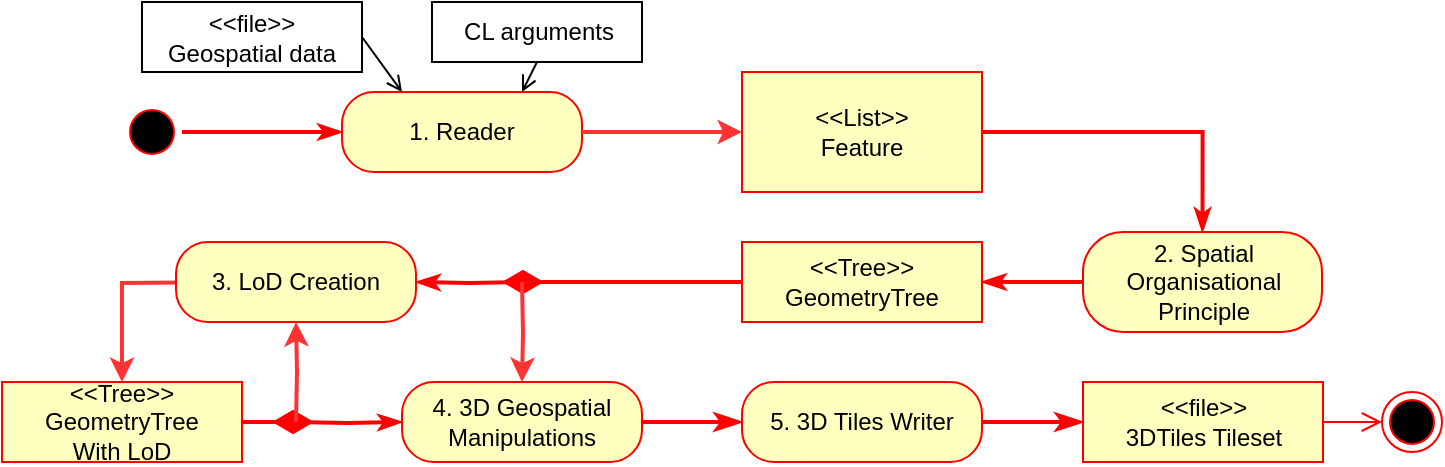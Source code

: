 <mxfile version="17.4.6" type="device"><diagram id="p1dnnpdLJhrgbP0uojZY" name="Page-2"><mxGraphModel dx="1422" dy="744" grid="1" gridSize="10" guides="1" tooltips="1" connect="1" arrows="1" fold="1" page="1" pageScale="1" pageWidth="827" pageHeight="1169" math="0" shadow="0"><root><mxCell id="0"/><mxCell id="1" parent="0"/><mxCell id="6Mg_r0clo02zgDkviJk0-2" style="edgeStyle=orthogonalEdgeStyle;html=1;labelBackgroundColor=none;endArrow=classicThin;endSize=6;strokeColor=#ff0000;fontFamily=Verdana;fontSize=12;align=left;strokeWidth=2;endFill=1;entryX=0;entryY=0.5;entryDx=0;entryDy=0;" parent="1" source="6Mg_r0clo02zgDkviJk0-25" target="6Mg_r0clo02zgDkviJk0-23" edge="1"><mxGeometry relative="1" as="geometry"><mxPoint x="690" y="530" as="targetPoint"/></mxGeometry></mxCell><mxCell id="6Mg_r0clo02zgDkviJk0-3" value="&lt;font style=&quot;font-size: 12px&quot;&gt;4. 3D Geospatial Manipulations&lt;br&gt;&lt;/font&gt;" style="rounded=1;whiteSpace=wrap;html=1;arcSize=40;fontColor=#000000;fillColor=#ffffc0;strokeColor=#ff0000;" parent="1" vertex="1"><mxGeometry x="760" y="610" width="120" height="40" as="geometry"/></mxCell><mxCell id="6Mg_r0clo02zgDkviJk0-4" value="" style="edgeStyle=orthogonalEdgeStyle;html=1;verticalAlign=bottom;endArrow=classicThin;endSize=8;strokeColor=#ff0000;rounded=0;entryX=0;entryY=0.5;entryDx=0;entryDy=0;strokeWidth=2;endFill=1;" parent="1" source="6Mg_r0clo02zgDkviJk0-3" target="6Mg_r0clo02zgDkviJk0-103" edge="1"><mxGeometry relative="1" as="geometry"><mxPoint x="910" y="630" as="targetPoint"/></mxGeometry></mxCell><mxCell id="6Mg_r0clo02zgDkviJk0-7" value="&amp;lt;&amp;lt;Tree&amp;gt;&amp;gt;&lt;br&gt;GeometryTree" style="rounded=0;whiteSpace=wrap;html=1;arcSize=40;fontColor=#000000;fillColor=#ffffc0;strokeColor=#ff0000;" parent="1" vertex="1"><mxGeometry x="930" y="540" width="120" height="40" as="geometry"/></mxCell><mxCell id="6Mg_r0clo02zgDkviJk0-8" value="&amp;lt;&amp;lt;file&amp;gt;&amp;gt;&lt;br&gt;3DTiles Tileset" style="rounded=0;whiteSpace=wrap;html=1;arcSize=40;fontColor=#000000;fillColor=#ffffc0;strokeColor=#ff0000;" parent="1" vertex="1"><mxGeometry x="1100.5" y="610" width="120" height="40" as="geometry"/></mxCell><mxCell id="6Mg_r0clo02zgDkviJk0-9" value="" style="edgeStyle=orthogonalEdgeStyle;html=1;verticalAlign=bottom;endArrow=open;endSize=8;strokeColor=#ff0000;rounded=0;entryX=0;entryY=0.5;entryDx=0;entryDy=0;" parent="1" source="6Mg_r0clo02zgDkviJk0-8" target="6Mg_r0clo02zgDkviJk0-10" edge="1"><mxGeometry relative="1" as="geometry"><mxPoint x="1210.5" y="685" as="targetPoint"/></mxGeometry></mxCell><mxCell id="6Mg_r0clo02zgDkviJk0-10" value="" style="ellipse;html=1;shape=endState;fillColor=#000000;strokeColor=#ff0000;" parent="1" vertex="1"><mxGeometry x="1250" y="615" width="30" height="30" as="geometry"/></mxCell><mxCell id="6Mg_r0clo02zgDkviJk0-22" value="CL arguments" style="html=1;" parent="1" vertex="1"><mxGeometry x="775" y="420" width="105" height="30" as="geometry"/></mxCell><mxCell id="6Mg_r0clo02zgDkviJk0-23" value="1. Reader" style="rounded=1;whiteSpace=wrap;html=1;arcSize=40;fontColor=#000000;fillColor=#ffffc0;strokeColor=#ff0000;" parent="1" vertex="1"><mxGeometry x="730" y="465" width="120" height="40" as="geometry"/></mxCell><mxCell id="6Mg_r0clo02zgDkviJk0-24" value="" style="edgeStyle=orthogonalEdgeStyle;html=1;verticalAlign=bottom;endArrow=classicThin;endSize=6;strokeColor=#ff0000;rounded=0;exitX=1;exitY=0.5;exitDx=0;exitDy=0;startArrow=none;strokeWidth=2;endFill=1;entryX=0.5;entryY=0;entryDx=0;entryDy=0;" parent="1" source="6Mg_r0clo02zgDkviJk0-32" target="6Mg_r0clo02zgDkviJk0-40" edge="1"><mxGeometry relative="1" as="geometry"><mxPoint x="1230" y="490" as="targetPoint"/></mxGeometry></mxCell><mxCell id="6Mg_r0clo02zgDkviJk0-25" value="" style="ellipse;html=1;shape=startState;fillColor=#000000;strokeColor=#ff0000;rounded=1;shadow=0;comic=0;labelBackgroundColor=none;fontFamily=Verdana;fontSize=12;fontColor=#000000;align=center;direction=south;" parent="1" vertex="1"><mxGeometry x="620" y="470" width="30" height="30" as="geometry"/></mxCell><mxCell id="6Mg_r0clo02zgDkviJk0-27" value="" style="endArrow=open;html=1;rounded=0;exitX=0.5;exitY=1;exitDx=0;exitDy=0;entryX=0.75;entryY=0;entryDx=0;entryDy=0;endFill=0;" parent="1" source="6Mg_r0clo02zgDkviJk0-22" target="6Mg_r0clo02zgDkviJk0-23" edge="1"><mxGeometry width="50" height="50" relative="1" as="geometry"><mxPoint x="500" y="750" as="sourcePoint"/><mxPoint x="550" y="700" as="targetPoint"/></mxGeometry></mxCell><mxCell id="6Mg_r0clo02zgDkviJk0-31" value="&amp;lt;&amp;lt;file&amp;gt;&amp;gt;&lt;br&gt;Geospatial data" style="rounded=0;whiteSpace=wrap;html=1;strokeColor=default;fillColor=default;fontColor=default;arcSize=40;" parent="1" vertex="1"><mxGeometry x="630" y="420" width="110" height="35" as="geometry"/></mxCell><mxCell id="6Mg_r0clo02zgDkviJk0-32" value="&amp;lt;&amp;lt;List&amp;gt;&amp;gt;&lt;br&gt;Feature" style="rounded=0;whiteSpace=wrap;html=1;strokeColor=#ff0000;fillColor=#ffffc0;fontColor=#000000;arcSize=40;" parent="1" vertex="1"><mxGeometry x="930" y="455" width="120" height="60" as="geometry"/></mxCell><mxCell id="6Mg_r0clo02zgDkviJk0-39" style="edgeStyle=orthogonalEdgeStyle;rounded=0;orthogonalLoop=1;jettySize=auto;html=1;exitX=0;exitY=0.5;exitDx=0;exitDy=0;entryX=1;entryY=0.5;entryDx=0;entryDy=0;fillColor=#f8cecc;strokeColor=#ff0000;endArrow=classicThin;endFill=1;verticalAlign=bottom;endSize=6;startArrow=none;strokeWidth=2;" parent="1" source="6Mg_r0clo02zgDkviJk0-40" target="6Mg_r0clo02zgDkviJk0-7" edge="1"><mxGeometry relative="1" as="geometry"/></mxCell><mxCell id="6Mg_r0clo02zgDkviJk0-40" value="2. Spatial Organisational Principle" style="rounded=1;whiteSpace=wrap;html=1;arcSize=40;fontColor=#000000;fillColor=#ffffc0;strokeColor=#ff0000;" parent="1" vertex="1"><mxGeometry x="1100.5" y="535" width="119.5" height="50" as="geometry"/></mxCell><mxCell id="6Mg_r0clo02zgDkviJk0-64" style="edgeStyle=orthogonalEdgeStyle;rounded=0;orthogonalLoop=1;jettySize=auto;html=1;exitX=0;exitY=0.5;exitDx=0;exitDy=0;entryX=0.5;entryY=0;entryDx=0;entryDy=0;endArrow=classic;endFill=1;endSize=6;strokeColor=#FF3333;strokeWidth=2;" parent="1" target="6Mg_r0clo02zgDkviJk0-67" edge="1"><mxGeometry relative="1" as="geometry"><mxPoint x="681" y="560" as="sourcePoint"/></mxGeometry></mxCell><mxCell id="6Mg_r0clo02zgDkviJk0-65" value="3. LoD Creation" style="rounded=1;whiteSpace=wrap;html=1;arcSize=40;fontColor=#000000;fillColor=#ffffc0;strokeColor=#ff0000;" parent="1" vertex="1"><mxGeometry x="647" y="540" width="120" height="40" as="geometry"/></mxCell><mxCell id="6Mg_r0clo02zgDkviJk0-67" value="&amp;lt;&amp;lt;Tree&amp;gt;&amp;gt;&lt;br&gt;GeometryTree&lt;br&gt;With LoD" style="rounded=0;whiteSpace=wrap;html=1;arcSize=40;fontColor=#000000;fillColor=#ffffc0;strokeColor=#ff0000;" parent="1" vertex="1"><mxGeometry x="560" y="610" width="120" height="40" as="geometry"/></mxCell><mxCell id="6Mg_r0clo02zgDkviJk0-96" style="edgeStyle=orthogonalEdgeStyle;rounded=0;orthogonalLoop=1;jettySize=auto;html=1;entryX=1;entryY=0.5;entryDx=0;entryDy=0;fillColor=#f8cecc;strokeColor=#ff0000;endArrow=classicThin;endFill=1;verticalAlign=bottom;endSize=6;startArrow=none;strokeWidth=2;" parent="1" target="6Mg_r0clo02zgDkviJk0-65" edge="1"><mxGeometry relative="1" as="geometry"><mxPoint x="820" y="560" as="sourcePoint"/><mxPoint x="819.58" y="850" as="targetPoint"/></mxGeometry></mxCell><mxCell id="6Mg_r0clo02zgDkviJk0-97" style="edgeStyle=orthogonalEdgeStyle;rounded=0;orthogonalLoop=1;jettySize=auto;html=1;exitX=0;exitY=0.5;exitDx=0;exitDy=0;fillColor=#f8cecc;strokeColor=#ff0000;endArrow=diamondThin;endFill=1;verticalAlign=bottom;endSize=15;startArrow=none;strokeWidth=2;" parent="1" source="6Mg_r0clo02zgDkviJk0-7" edge="1"><mxGeometry relative="1" as="geometry"><mxPoint x="910" y="560" as="sourcePoint"/><mxPoint x="810" y="560" as="targetPoint"/></mxGeometry></mxCell><mxCell id="6Mg_r0clo02zgDkviJk0-98" style="edgeStyle=orthogonalEdgeStyle;rounded=0;orthogonalLoop=1;jettySize=auto;html=1;entryX=0;entryY=0.5;entryDx=0;entryDy=0;fillColor=#f8cecc;strokeColor=#ff0000;endArrow=classicThin;endFill=1;verticalAlign=bottom;endSize=6;startArrow=none;strokeWidth=2;" parent="1" target="6Mg_r0clo02zgDkviJk0-3" edge="1"><mxGeometry relative="1" as="geometry"><mxPoint x="706" y="630" as="sourcePoint"/><mxPoint x="786" y="630" as="targetPoint"/></mxGeometry></mxCell><mxCell id="6Mg_r0clo02zgDkviJk0-99" style="edgeStyle=orthogonalEdgeStyle;rounded=0;orthogonalLoop=1;jettySize=auto;html=1;exitX=1;exitY=0.5;exitDx=0;exitDy=0;fillColor=#f8cecc;strokeColor=#ff0000;endArrow=diamondThin;endFill=1;verticalAlign=bottom;endSize=15;startArrow=none;strokeWidth=2;" parent="1" source="6Mg_r0clo02zgDkviJk0-67" edge="1"><mxGeometry relative="1" as="geometry"><mxPoint x="656" y="630" as="sourcePoint"/><mxPoint x="716" y="630" as="targetPoint"/></mxGeometry></mxCell><mxCell id="6Mg_r0clo02zgDkviJk0-101" style="edgeStyle=orthogonalEdgeStyle;rounded=0;orthogonalLoop=1;jettySize=auto;html=1;entryX=0.5;entryY=1;entryDx=0;entryDy=0;endArrow=classic;endFill=1;endSize=6;strokeColor=#FF3333;strokeWidth=2;" parent="1" target="6Mg_r0clo02zgDkviJk0-65" edge="1"><mxGeometry relative="1" as="geometry"><mxPoint x="707" y="630" as="sourcePoint"/><mxPoint x="576" y="665" as="targetPoint"/></mxGeometry></mxCell><mxCell id="6Mg_r0clo02zgDkviJk0-102" style="edgeStyle=orthogonalEdgeStyle;rounded=0;orthogonalLoop=1;jettySize=auto;html=1;entryX=0.5;entryY=0;entryDx=0;entryDy=0;endArrow=classic;endFill=1;endSize=6;strokeColor=#FF3333;strokeWidth=2;" parent="1" target="6Mg_r0clo02zgDkviJk0-3" edge="1"><mxGeometry relative="1" as="geometry"><mxPoint x="820" y="560" as="sourcePoint"/><mxPoint x="860" y="750" as="targetPoint"/></mxGeometry></mxCell><mxCell id="6Mg_r0clo02zgDkviJk0-103" value="&lt;font style=&quot;font-size: 12px&quot;&gt;5. 3D Tiles Writer&lt;br&gt;&lt;/font&gt;" style="rounded=1;whiteSpace=wrap;html=1;arcSize=40;fontColor=#000000;fillColor=#ffffc0;strokeColor=#ff0000;" parent="1" vertex="1"><mxGeometry x="930" y="610" width="120" height="40" as="geometry"/></mxCell><mxCell id="6Mg_r0clo02zgDkviJk0-105" value="" style="edgeStyle=orthogonalEdgeStyle;html=1;verticalAlign=bottom;endArrow=classicThin;endSize=8;strokeColor=#ff0000;rounded=0;entryX=0;entryY=0.5;entryDx=0;entryDy=0;strokeWidth=2;endFill=1;exitX=1;exitY=0.5;exitDx=0;exitDy=0;" parent="1" source="6Mg_r0clo02zgDkviJk0-103" target="6Mg_r0clo02zgDkviJk0-8" edge="1"><mxGeometry relative="1" as="geometry"><mxPoint x="940" y="640" as="targetPoint"/><mxPoint x="1080" y="585" as="sourcePoint"/></mxGeometry></mxCell><mxCell id="6Mg_r0clo02zgDkviJk0-106" style="edgeStyle=orthogonalEdgeStyle;rounded=0;orthogonalLoop=1;jettySize=auto;html=1;entryX=0;entryY=0.5;entryDx=0;entryDy=0;endArrow=classic;endFill=1;endSize=6;strokeColor=#FF3333;strokeWidth=2;exitX=1;exitY=0.5;exitDx=0;exitDy=0;" parent="1" source="6Mg_r0clo02zgDkviJk0-23" target="6Mg_r0clo02zgDkviJk0-32" edge="1"><mxGeometry relative="1" as="geometry"><mxPoint x="810" y="620" as="sourcePoint"/><mxPoint x="810" y="715" as="targetPoint"/></mxGeometry></mxCell><mxCell id="tSos1G4PHXO_SBqeifpu-1" value="" style="endArrow=open;html=1;rounded=0;exitX=1;exitY=0.5;exitDx=0;exitDy=0;entryX=0.25;entryY=0;entryDx=0;entryDy=0;endFill=0;" edge="1" parent="1" source="6Mg_r0clo02zgDkviJk0-31" target="6Mg_r0clo02zgDkviJk0-23"><mxGeometry width="50" height="50" relative="1" as="geometry"><mxPoint x="830" y="450" as="sourcePoint"/><mxPoint x="830" y="475" as="targetPoint"/></mxGeometry></mxCell></root></mxGraphModel></diagram></mxfile>